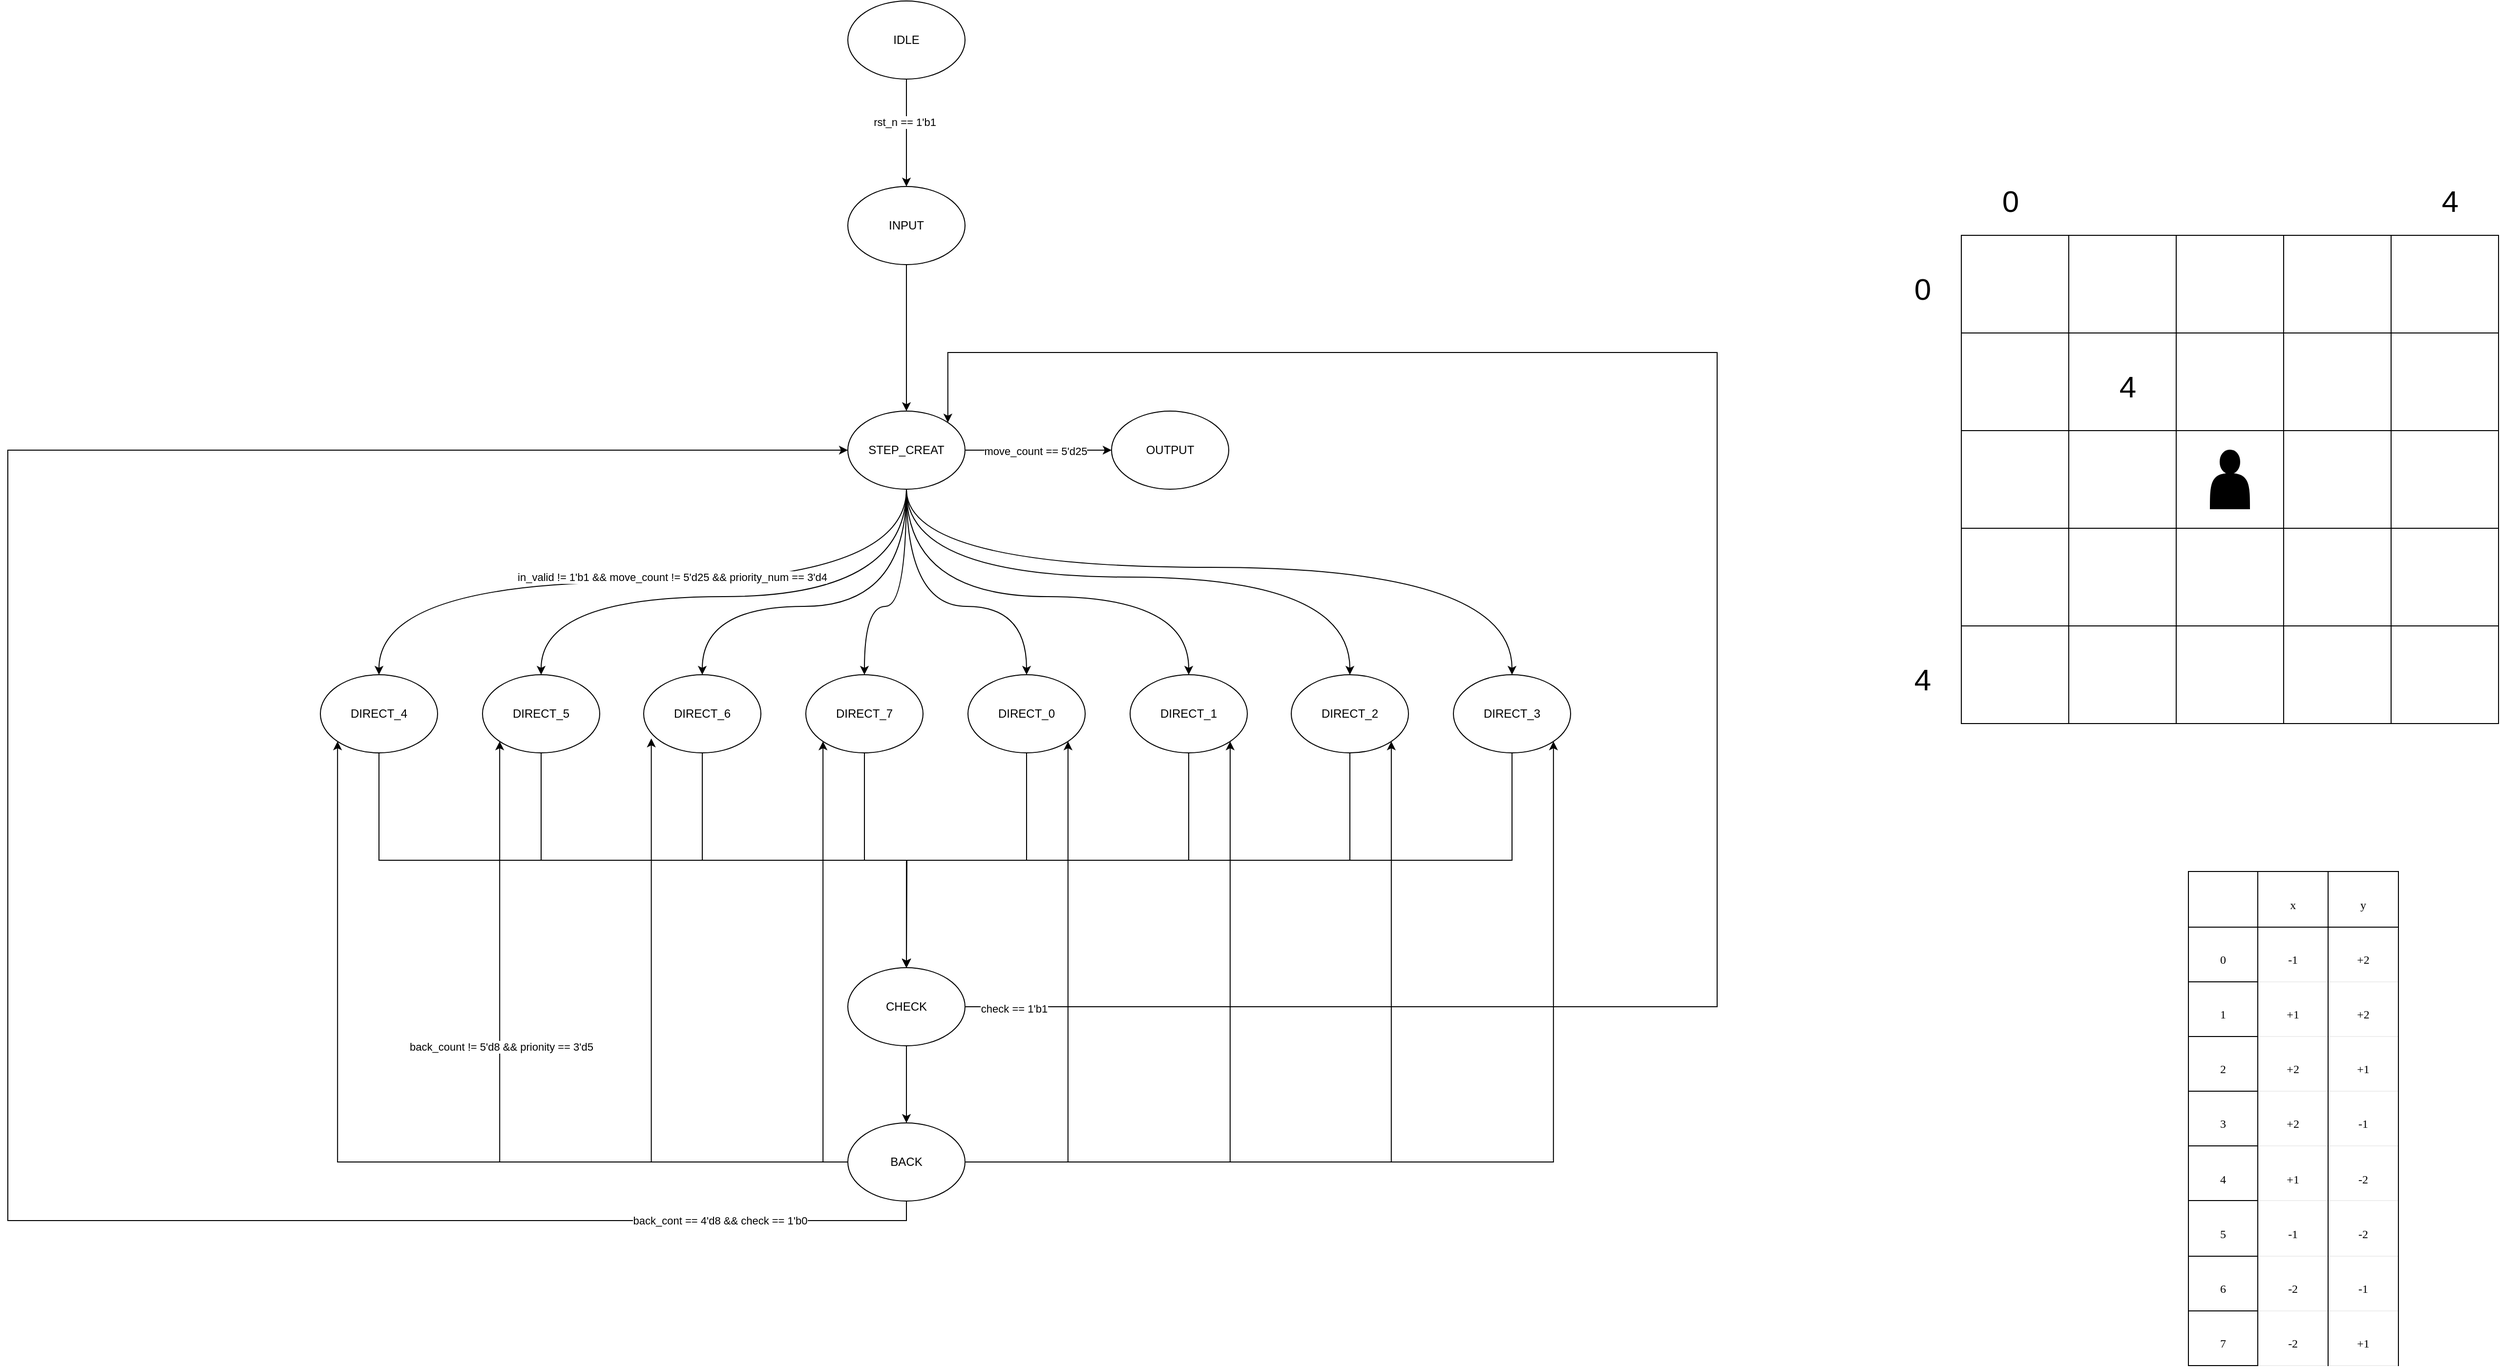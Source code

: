 <mxfile version="27.2.0">
  <diagram name="第 1 页" id="wlGB5aXU49AVaNt8Bv_F">
    <mxGraphModel dx="1920" dy="563" grid="1" gridSize="10" guides="1" tooltips="1" connect="1" arrows="1" fold="1" page="1" pageScale="1" pageWidth="827" pageHeight="1169" math="0" shadow="0">
      <root>
        <mxCell id="0" />
        <mxCell id="1" parent="0" />
        <mxCell id="3W7JAmCNGLFrmBNTn6TP-236" style="edgeStyle=orthogonalEdgeStyle;rounded=0;orthogonalLoop=1;jettySize=auto;html=1;exitX=0.5;exitY=1;exitDx=0;exitDy=0;" edge="1" parent="1" source="zN2_1YvV45dY4rmlN28b-1" target="3W7JAmCNGLFrmBNTn6TP-235">
          <mxGeometry relative="1" as="geometry" />
        </mxCell>
        <mxCell id="3W7JAmCNGLFrmBNTn6TP-238" value="rst_n == 1&#39;b1" style="edgeLabel;html=1;align=center;verticalAlign=middle;resizable=0;points=[];" vertex="1" connectable="0" parent="3W7JAmCNGLFrmBNTn6TP-236">
          <mxGeometry x="-0.199" y="-2" relative="1" as="geometry">
            <mxPoint as="offset" />
          </mxGeometry>
        </mxCell>
        <mxCell id="zN2_1YvV45dY4rmlN28b-1" value="IDLE" style="ellipse;whiteSpace=wrap;html=1;" parent="1" vertex="1">
          <mxGeometry x="330" y="20" width="120" height="80" as="geometry" />
        </mxCell>
        <mxCell id="zN2_1YvV45dY4rmlN28b-67" style="edgeStyle=orthogonalEdgeStyle;rounded=0;orthogonalLoop=1;jettySize=auto;html=1;exitX=1;exitY=0.5;exitDx=0;exitDy=0;entryX=0;entryY=0.5;entryDx=0;entryDy=0;" parent="1" source="zN2_1YvV45dY4rmlN28b-6" target="zN2_1YvV45dY4rmlN28b-68" edge="1">
          <mxGeometry relative="1" as="geometry">
            <mxPoint x="590" y="479.714" as="targetPoint" />
          </mxGeometry>
        </mxCell>
        <mxCell id="zN2_1YvV45dY4rmlN28b-112" value="move_count == 5&#39;d25" style="edgeLabel;html=1;align=center;verticalAlign=middle;resizable=0;points=[];" parent="zN2_1YvV45dY4rmlN28b-67" vertex="1" connectable="0">
          <mxGeometry x="-0.044" y="-1" relative="1" as="geometry">
            <mxPoint as="offset" />
          </mxGeometry>
        </mxCell>
        <mxCell id="zN2_1YvV45dY4rmlN28b-85" style="edgeStyle=orthogonalEdgeStyle;rounded=0;orthogonalLoop=1;jettySize=auto;html=1;exitX=0.5;exitY=1;exitDx=0;exitDy=0;curved=1;" parent="1" source="zN2_1YvV45dY4rmlN28b-6" target="zN2_1YvV45dY4rmlN28b-16" edge="1">
          <mxGeometry relative="1" as="geometry">
            <Array as="points">
              <mxPoint x="390" y="640" />
              <mxPoint x="347" y="640" />
            </Array>
          </mxGeometry>
        </mxCell>
        <mxCell id="zN2_1YvV45dY4rmlN28b-86" style="edgeStyle=orthogonalEdgeStyle;rounded=0;orthogonalLoop=1;jettySize=auto;html=1;exitX=0.5;exitY=1;exitDx=0;exitDy=0;curved=1;" parent="1" source="zN2_1YvV45dY4rmlN28b-6" target="zN2_1YvV45dY4rmlN28b-17" edge="1">
          <mxGeometry relative="1" as="geometry">
            <Array as="points">
              <mxPoint x="390" y="640" />
              <mxPoint x="181" y="640" />
            </Array>
          </mxGeometry>
        </mxCell>
        <mxCell id="zN2_1YvV45dY4rmlN28b-87" style="edgeStyle=orthogonalEdgeStyle;rounded=0;orthogonalLoop=1;jettySize=auto;html=1;exitX=0.5;exitY=1;exitDx=0;exitDy=0;curved=1;" parent="1" source="zN2_1YvV45dY4rmlN28b-6" target="zN2_1YvV45dY4rmlN28b-15" edge="1">
          <mxGeometry relative="1" as="geometry">
            <Array as="points">
              <mxPoint x="390" y="630" />
              <mxPoint x="16" y="630" />
            </Array>
          </mxGeometry>
        </mxCell>
        <mxCell id="zN2_1YvV45dY4rmlN28b-88" style="edgeStyle=orthogonalEdgeStyle;rounded=0;orthogonalLoop=1;jettySize=auto;html=1;exitX=0.5;exitY=1;exitDx=0;exitDy=0;entryX=0.5;entryY=0;entryDx=0;entryDy=0;curved=1;" parent="1" source="zN2_1YvV45dY4rmlN28b-6" target="zN2_1YvV45dY4rmlN28b-12" edge="1">
          <mxGeometry relative="1" as="geometry" />
        </mxCell>
        <mxCell id="zN2_1YvV45dY4rmlN28b-113" value="in_valid != 1&#39;b1 &amp;amp;&amp;amp; move_count != 5&#39;d25 &amp;amp;&amp;amp;&amp;nbsp;priority_num == 3&#39;d4" style="edgeLabel;html=1;align=center;verticalAlign=middle;resizable=0;points=[];" parent="zN2_1YvV45dY4rmlN28b-88" vertex="1" connectable="0">
          <mxGeometry x="-0.18" y="-3" relative="1" as="geometry">
            <mxPoint x="-36" y="-2" as="offset" />
          </mxGeometry>
        </mxCell>
        <mxCell id="zN2_1YvV45dY4rmlN28b-89" style="edgeStyle=orthogonalEdgeStyle;rounded=0;orthogonalLoop=1;jettySize=auto;html=1;exitX=0.5;exitY=1;exitDx=0;exitDy=0;entryX=0.5;entryY=0;entryDx=0;entryDy=0;curved=1;" parent="1" source="zN2_1YvV45dY4rmlN28b-6" target="zN2_1YvV45dY4rmlN28b-13" edge="1">
          <mxGeometry relative="1" as="geometry">
            <Array as="points">
              <mxPoint x="390" y="610" />
              <mxPoint x="844" y="610" />
            </Array>
          </mxGeometry>
        </mxCell>
        <mxCell id="zN2_1YvV45dY4rmlN28b-90" style="edgeStyle=orthogonalEdgeStyle;rounded=0;orthogonalLoop=1;jettySize=auto;html=1;exitX=0.5;exitY=1;exitDx=0;exitDy=0;entryX=0.5;entryY=0;entryDx=0;entryDy=0;curved=1;" parent="1" source="zN2_1YvV45dY4rmlN28b-6" target="zN2_1YvV45dY4rmlN28b-11" edge="1">
          <mxGeometry relative="1" as="geometry">
            <Array as="points">
              <mxPoint x="390" y="600" />
              <mxPoint x="1010" y="600" />
            </Array>
          </mxGeometry>
        </mxCell>
        <mxCell id="zN2_1YvV45dY4rmlN28b-91" style="edgeStyle=orthogonalEdgeStyle;rounded=0;orthogonalLoop=1;jettySize=auto;html=1;exitX=0.5;exitY=1;exitDx=0;exitDy=0;entryX=0.5;entryY=0;entryDx=0;entryDy=0;curved=1;" parent="1" source="zN2_1YvV45dY4rmlN28b-6" target="zN2_1YvV45dY4rmlN28b-8" edge="1">
          <mxGeometry relative="1" as="geometry">
            <Array as="points">
              <mxPoint x="390" y="640" />
              <mxPoint x="513" y="640" />
            </Array>
          </mxGeometry>
        </mxCell>
        <mxCell id="zN2_1YvV45dY4rmlN28b-92" style="edgeStyle=orthogonalEdgeStyle;rounded=0;orthogonalLoop=1;jettySize=auto;html=1;exitX=0.5;exitY=1;exitDx=0;exitDy=0;entryX=0.5;entryY=0;entryDx=0;entryDy=0;curved=1;" parent="1" source="zN2_1YvV45dY4rmlN28b-6" target="zN2_1YvV45dY4rmlN28b-14" edge="1">
          <mxGeometry relative="1" as="geometry">
            <Array as="points">
              <mxPoint x="390" y="630" />
              <mxPoint x="679" y="630" />
            </Array>
          </mxGeometry>
        </mxCell>
        <mxCell id="zN2_1YvV45dY4rmlN28b-6" value="STEP_CREAT" style="ellipse;whiteSpace=wrap;html=1;" parent="1" vertex="1">
          <mxGeometry x="330" y="440" width="120" height="80" as="geometry" />
        </mxCell>
        <mxCell id="zN2_1YvV45dY4rmlN28b-97" style="edgeStyle=orthogonalEdgeStyle;rounded=0;orthogonalLoop=1;jettySize=auto;html=1;exitX=0.5;exitY=1;exitDx=0;exitDy=0;entryX=0.5;entryY=0;entryDx=0;entryDy=0;" parent="1" source="zN2_1YvV45dY4rmlN28b-8" target="zN2_1YvV45dY4rmlN28b-35" edge="1">
          <mxGeometry relative="1" as="geometry" />
        </mxCell>
        <mxCell id="zN2_1YvV45dY4rmlN28b-8" value="DIRECT_0" style="ellipse;whiteSpace=wrap;html=1;" parent="1" vertex="1">
          <mxGeometry x="453" y="710" width="120" height="80" as="geometry" />
        </mxCell>
        <mxCell id="zN2_1YvV45dY4rmlN28b-100" style="edgeStyle=orthogonalEdgeStyle;rounded=0;orthogonalLoop=1;jettySize=auto;html=1;exitX=0.5;exitY=1;exitDx=0;exitDy=0;entryX=0.5;entryY=0;entryDx=0;entryDy=0;" parent="1" source="zN2_1YvV45dY4rmlN28b-11" target="zN2_1YvV45dY4rmlN28b-35" edge="1">
          <mxGeometry relative="1" as="geometry" />
        </mxCell>
        <mxCell id="zN2_1YvV45dY4rmlN28b-11" value="DIRECT_3" style="ellipse;whiteSpace=wrap;html=1;" parent="1" vertex="1">
          <mxGeometry x="950" y="710" width="120" height="80" as="geometry" />
        </mxCell>
        <mxCell id="zN2_1YvV45dY4rmlN28b-93" style="edgeStyle=orthogonalEdgeStyle;rounded=0;orthogonalLoop=1;jettySize=auto;html=1;exitX=0.5;exitY=1;exitDx=0;exitDy=0;entryX=0.5;entryY=0;entryDx=0;entryDy=0;" parent="1" source="zN2_1YvV45dY4rmlN28b-12" target="zN2_1YvV45dY4rmlN28b-35" edge="1">
          <mxGeometry relative="1" as="geometry" />
        </mxCell>
        <mxCell id="zN2_1YvV45dY4rmlN28b-12" value="DIRECT_4" style="ellipse;whiteSpace=wrap;html=1;" parent="1" vertex="1">
          <mxGeometry x="-210" y="710" width="120" height="80" as="geometry" />
        </mxCell>
        <mxCell id="zN2_1YvV45dY4rmlN28b-99" style="edgeStyle=orthogonalEdgeStyle;rounded=0;orthogonalLoop=1;jettySize=auto;html=1;exitX=0.5;exitY=1;exitDx=0;exitDy=0;entryX=0.5;entryY=0;entryDx=0;entryDy=0;" parent="1" source="zN2_1YvV45dY4rmlN28b-13" target="zN2_1YvV45dY4rmlN28b-35" edge="1">
          <mxGeometry relative="1" as="geometry" />
        </mxCell>
        <mxCell id="zN2_1YvV45dY4rmlN28b-13" value="DIRECT_2" style="ellipse;whiteSpace=wrap;html=1;" parent="1" vertex="1">
          <mxGeometry x="784" y="710" width="120" height="80" as="geometry" />
        </mxCell>
        <mxCell id="zN2_1YvV45dY4rmlN28b-98" style="edgeStyle=orthogonalEdgeStyle;rounded=0;orthogonalLoop=1;jettySize=auto;html=1;exitX=0.5;exitY=1;exitDx=0;exitDy=0;" parent="1" source="zN2_1YvV45dY4rmlN28b-14" target="zN2_1YvV45dY4rmlN28b-35" edge="1">
          <mxGeometry relative="1" as="geometry" />
        </mxCell>
        <mxCell id="zN2_1YvV45dY4rmlN28b-14" value="DIRECT_1" style="ellipse;whiteSpace=wrap;html=1;" parent="1" vertex="1">
          <mxGeometry x="619" y="710" width="120" height="80" as="geometry" />
        </mxCell>
        <mxCell id="zN2_1YvV45dY4rmlN28b-96" style="edgeStyle=orthogonalEdgeStyle;rounded=0;orthogonalLoop=1;jettySize=auto;html=1;exitX=0.5;exitY=1;exitDx=0;exitDy=0;entryX=0.5;entryY=0;entryDx=0;entryDy=0;" parent="1" source="zN2_1YvV45dY4rmlN28b-16" target="zN2_1YvV45dY4rmlN28b-35" edge="1">
          <mxGeometry relative="1" as="geometry" />
        </mxCell>
        <mxCell id="zN2_1YvV45dY4rmlN28b-16" value="DIRECT_7" style="ellipse;whiteSpace=wrap;html=1;" parent="1" vertex="1">
          <mxGeometry x="287" y="710" width="120" height="80" as="geometry" />
        </mxCell>
        <mxCell id="zN2_1YvV45dY4rmlN28b-95" style="edgeStyle=orthogonalEdgeStyle;rounded=0;orthogonalLoop=1;jettySize=auto;html=1;exitX=0.5;exitY=1;exitDx=0;exitDy=0;" parent="1" source="zN2_1YvV45dY4rmlN28b-17" edge="1">
          <mxGeometry relative="1" as="geometry">
            <mxPoint x="390" y="1010" as="targetPoint" />
          </mxGeometry>
        </mxCell>
        <mxCell id="zN2_1YvV45dY4rmlN28b-17" value="DIRECT_6" style="ellipse;whiteSpace=wrap;html=1;" parent="1" vertex="1">
          <mxGeometry x="121" y="710" width="120" height="80" as="geometry" />
        </mxCell>
        <mxCell id="zN2_1YvV45dY4rmlN28b-101" style="edgeStyle=orthogonalEdgeStyle;rounded=0;orthogonalLoop=1;jettySize=auto;html=1;exitX=0.5;exitY=1;exitDx=0;exitDy=0;" parent="1" source="zN2_1YvV45dY4rmlN28b-35" target="zN2_1YvV45dY4rmlN28b-44" edge="1">
          <mxGeometry relative="1" as="geometry" />
        </mxCell>
        <mxCell id="zN2_1YvV45dY4rmlN28b-117" style="edgeStyle=orthogonalEdgeStyle;rounded=0;orthogonalLoop=1;jettySize=auto;html=1;exitX=1;exitY=0.5;exitDx=0;exitDy=0;entryX=1;entryY=0;entryDx=0;entryDy=0;" parent="1" source="zN2_1YvV45dY4rmlN28b-35" target="zN2_1YvV45dY4rmlN28b-6" edge="1">
          <mxGeometry relative="1" as="geometry">
            <Array as="points">
              <mxPoint x="1220" y="1050" />
              <mxPoint x="1220" y="380" />
              <mxPoint x="432" y="380" />
            </Array>
          </mxGeometry>
        </mxCell>
        <mxCell id="zN2_1YvV45dY4rmlN28b-118" value="check == 1&#39;b1" style="edgeLabel;html=1;align=center;verticalAlign=middle;resizable=0;points=[];" parent="zN2_1YvV45dY4rmlN28b-117" vertex="1" connectable="0">
          <mxGeometry x="-0.957" y="-2" relative="1" as="geometry">
            <mxPoint as="offset" />
          </mxGeometry>
        </mxCell>
        <mxCell id="zN2_1YvV45dY4rmlN28b-35" value="CHECK" style="ellipse;whiteSpace=wrap;html=1;" parent="1" vertex="1">
          <mxGeometry x="330" y="1010" width="120" height="80" as="geometry" />
        </mxCell>
        <mxCell id="zN2_1YvV45dY4rmlN28b-102" style="edgeStyle=orthogonalEdgeStyle;rounded=0;orthogonalLoop=1;jettySize=auto;html=1;exitX=0.5;exitY=1;exitDx=0;exitDy=0;entryX=0;entryY=0.5;entryDx=0;entryDy=0;" parent="1" source="zN2_1YvV45dY4rmlN28b-44" target="zN2_1YvV45dY4rmlN28b-6" edge="1">
          <mxGeometry relative="1" as="geometry">
            <Array as="points">
              <mxPoint x="390" y="1269" />
              <mxPoint x="-530" y="1269" />
              <mxPoint x="-530" y="480" />
            </Array>
          </mxGeometry>
        </mxCell>
        <mxCell id="zN2_1YvV45dY4rmlN28b-116" value="back_cont == 4&#39;d8 &amp;amp;&amp;amp; check == 1&#39;b0" style="edgeLabel;html=1;align=center;verticalAlign=middle;resizable=0;points=[];" parent="zN2_1YvV45dY4rmlN28b-102" vertex="1" connectable="0">
          <mxGeometry x="-0.837" relative="1" as="geometry">
            <mxPoint as="offset" />
          </mxGeometry>
        </mxCell>
        <mxCell id="zN2_1YvV45dY4rmlN28b-103" style="edgeStyle=orthogonalEdgeStyle;rounded=0;orthogonalLoop=1;jettySize=auto;html=1;exitX=0;exitY=0.5;exitDx=0;exitDy=0;entryX=0;entryY=1;entryDx=0;entryDy=0;" parent="1" source="zN2_1YvV45dY4rmlN28b-44" target="zN2_1YvV45dY4rmlN28b-12" edge="1">
          <mxGeometry relative="1" as="geometry" />
        </mxCell>
        <mxCell id="zN2_1YvV45dY4rmlN28b-104" style="edgeStyle=orthogonalEdgeStyle;rounded=0;orthogonalLoop=1;jettySize=auto;html=1;exitX=0;exitY=0.5;exitDx=0;exitDy=0;entryX=0;entryY=1;entryDx=0;entryDy=0;" parent="1" source="zN2_1YvV45dY4rmlN28b-44" target="zN2_1YvV45dY4rmlN28b-15" edge="1">
          <mxGeometry relative="1" as="geometry" />
        </mxCell>
        <mxCell id="zN2_1YvV45dY4rmlN28b-119" value="back_count != 5&#39;d8 &amp;amp;&amp;amp; prionity == 3&#39;d5" style="edgeLabel;html=1;align=center;verticalAlign=middle;resizable=0;points=[];" parent="zN2_1YvV45dY4rmlN28b-104" vertex="1" connectable="0">
          <mxGeometry x="0.207" y="-1" relative="1" as="geometry">
            <mxPoint as="offset" />
          </mxGeometry>
        </mxCell>
        <mxCell id="zN2_1YvV45dY4rmlN28b-106" style="edgeStyle=orthogonalEdgeStyle;rounded=0;orthogonalLoop=1;jettySize=auto;html=1;exitX=0;exitY=0.5;exitDx=0;exitDy=0;entryX=0;entryY=1;entryDx=0;entryDy=0;" parent="1" source="zN2_1YvV45dY4rmlN28b-44" target="zN2_1YvV45dY4rmlN28b-16" edge="1">
          <mxGeometry relative="1" as="geometry" />
        </mxCell>
        <mxCell id="zN2_1YvV45dY4rmlN28b-107" style="edgeStyle=orthogonalEdgeStyle;rounded=0;orthogonalLoop=1;jettySize=auto;html=1;exitX=1;exitY=0.5;exitDx=0;exitDy=0;entryX=1;entryY=1;entryDx=0;entryDy=0;" parent="1" source="zN2_1YvV45dY4rmlN28b-44" target="zN2_1YvV45dY4rmlN28b-8" edge="1">
          <mxGeometry relative="1" as="geometry" />
        </mxCell>
        <mxCell id="zN2_1YvV45dY4rmlN28b-108" style="edgeStyle=orthogonalEdgeStyle;rounded=0;orthogonalLoop=1;jettySize=auto;html=1;exitX=1;exitY=0.5;exitDx=0;exitDy=0;entryX=1;entryY=1;entryDx=0;entryDy=0;" parent="1" source="zN2_1YvV45dY4rmlN28b-44" target="zN2_1YvV45dY4rmlN28b-14" edge="1">
          <mxGeometry relative="1" as="geometry" />
        </mxCell>
        <mxCell id="zN2_1YvV45dY4rmlN28b-109" style="edgeStyle=orthogonalEdgeStyle;rounded=0;orthogonalLoop=1;jettySize=auto;html=1;exitX=1;exitY=0.5;exitDx=0;exitDy=0;entryX=1;entryY=1;entryDx=0;entryDy=0;" parent="1" source="zN2_1YvV45dY4rmlN28b-44" target="zN2_1YvV45dY4rmlN28b-13" edge="1">
          <mxGeometry relative="1" as="geometry" />
        </mxCell>
        <mxCell id="zN2_1YvV45dY4rmlN28b-110" style="edgeStyle=orthogonalEdgeStyle;rounded=0;orthogonalLoop=1;jettySize=auto;html=1;exitX=1;exitY=0.5;exitDx=0;exitDy=0;entryX=1;entryY=1;entryDx=0;entryDy=0;" parent="1" source="zN2_1YvV45dY4rmlN28b-44" target="zN2_1YvV45dY4rmlN28b-11" edge="1">
          <mxGeometry relative="1" as="geometry" />
        </mxCell>
        <mxCell id="zN2_1YvV45dY4rmlN28b-44" value="BACK" style="ellipse;whiteSpace=wrap;html=1;" parent="1" vertex="1">
          <mxGeometry x="330" y="1169" width="120" height="80" as="geometry" />
        </mxCell>
        <mxCell id="zN2_1YvV45dY4rmlN28b-68" value="OUTPUT" style="ellipse;whiteSpace=wrap;html=1;" parent="1" vertex="1">
          <mxGeometry x="600" y="440" width="120" height="80" as="geometry" />
        </mxCell>
        <mxCell id="zN2_1YvV45dY4rmlN28b-94" style="edgeStyle=orthogonalEdgeStyle;rounded=0;orthogonalLoop=1;jettySize=auto;html=1;exitX=0.5;exitY=1;exitDx=0;exitDy=0;entryX=0.5;entryY=0;entryDx=0;entryDy=0;" parent="1" source="zN2_1YvV45dY4rmlN28b-15" target="zN2_1YvV45dY4rmlN28b-35" edge="1">
          <mxGeometry relative="1" as="geometry" />
        </mxCell>
        <mxCell id="zN2_1YvV45dY4rmlN28b-15" value="DIRECT_5" style="ellipse;whiteSpace=wrap;html=1;" parent="1" vertex="1">
          <mxGeometry x="-44" y="710" width="120" height="80" as="geometry" />
        </mxCell>
        <mxCell id="zN2_1YvV45dY4rmlN28b-105" style="edgeStyle=orthogonalEdgeStyle;rounded=0;orthogonalLoop=1;jettySize=auto;html=1;exitX=0;exitY=0.5;exitDx=0;exitDy=0;entryX=0.065;entryY=0.816;entryDx=0;entryDy=0;entryPerimeter=0;" parent="1" source="zN2_1YvV45dY4rmlN28b-44" target="zN2_1YvV45dY4rmlN28b-17" edge="1">
          <mxGeometry relative="1" as="geometry" />
        </mxCell>
        <mxCell id="3W7JAmCNGLFrmBNTn6TP-198" value="" style="shape=table;startSize=0;container=1;collapsible=0;childLayout=tableLayout;" vertex="1" parent="1">
          <mxGeometry x="1470" y="260" width="550" height="500" as="geometry" />
        </mxCell>
        <mxCell id="3W7JAmCNGLFrmBNTn6TP-199" value="" style="shape=tableRow;horizontal=0;startSize=0;swimlaneHead=0;swimlaneBody=0;strokeColor=inherit;top=0;left=0;bottom=0;right=0;collapsible=0;dropTarget=0;fillColor=none;points=[[0,0.5],[1,0.5]];portConstraint=eastwest;" vertex="1" parent="3W7JAmCNGLFrmBNTn6TP-198">
          <mxGeometry width="550" height="100" as="geometry" />
        </mxCell>
        <mxCell id="3W7JAmCNGLFrmBNTn6TP-200" value="" style="shape=partialRectangle;html=1;whiteSpace=wrap;connectable=0;strokeColor=inherit;overflow=hidden;fillColor=none;top=0;left=0;bottom=0;right=0;pointerEvents=1;" vertex="1" parent="3W7JAmCNGLFrmBNTn6TP-199">
          <mxGeometry width="110" height="100" as="geometry">
            <mxRectangle width="110" height="100" as="alternateBounds" />
          </mxGeometry>
        </mxCell>
        <mxCell id="3W7JAmCNGLFrmBNTn6TP-201" value="" style="shape=partialRectangle;html=1;whiteSpace=wrap;connectable=0;strokeColor=inherit;overflow=hidden;fillColor=none;top=0;left=0;bottom=0;right=0;pointerEvents=1;" vertex="1" parent="3W7JAmCNGLFrmBNTn6TP-199">
          <mxGeometry x="110" width="110" height="100" as="geometry">
            <mxRectangle width="110" height="100" as="alternateBounds" />
          </mxGeometry>
        </mxCell>
        <mxCell id="3W7JAmCNGLFrmBNTn6TP-202" value="" style="shape=partialRectangle;html=1;whiteSpace=wrap;connectable=0;strokeColor=inherit;overflow=hidden;fillColor=none;top=0;left=0;bottom=0;right=0;pointerEvents=1;" vertex="1" parent="3W7JAmCNGLFrmBNTn6TP-199">
          <mxGeometry x="220" width="110" height="100" as="geometry">
            <mxRectangle width="110" height="100" as="alternateBounds" />
          </mxGeometry>
        </mxCell>
        <mxCell id="3W7JAmCNGLFrmBNTn6TP-203" value="" style="shape=partialRectangle;html=1;whiteSpace=wrap;connectable=0;strokeColor=inherit;overflow=hidden;fillColor=none;top=0;left=0;bottom=0;right=0;pointerEvents=1;" vertex="1" parent="3W7JAmCNGLFrmBNTn6TP-199">
          <mxGeometry x="330" width="110" height="100" as="geometry">
            <mxRectangle width="110" height="100" as="alternateBounds" />
          </mxGeometry>
        </mxCell>
        <mxCell id="3W7JAmCNGLFrmBNTn6TP-204" value="" style="shape=partialRectangle;html=1;whiteSpace=wrap;connectable=0;strokeColor=inherit;overflow=hidden;fillColor=none;top=0;left=0;bottom=0;right=0;pointerEvents=1;" vertex="1" parent="3W7JAmCNGLFrmBNTn6TP-199">
          <mxGeometry x="440" width="110" height="100" as="geometry">
            <mxRectangle width="110" height="100" as="alternateBounds" />
          </mxGeometry>
        </mxCell>
        <mxCell id="3W7JAmCNGLFrmBNTn6TP-205" value="" style="shape=tableRow;horizontal=0;startSize=0;swimlaneHead=0;swimlaneBody=0;strokeColor=inherit;top=0;left=0;bottom=0;right=0;collapsible=0;dropTarget=0;fillColor=none;points=[[0,0.5],[1,0.5]];portConstraint=eastwest;" vertex="1" parent="3W7JAmCNGLFrmBNTn6TP-198">
          <mxGeometry y="100" width="550" height="100" as="geometry" />
        </mxCell>
        <mxCell id="3W7JAmCNGLFrmBNTn6TP-206" value="" style="shape=partialRectangle;html=1;whiteSpace=wrap;connectable=0;strokeColor=inherit;overflow=hidden;fillColor=none;top=0;left=0;bottom=0;right=0;pointerEvents=1;" vertex="1" parent="3W7JAmCNGLFrmBNTn6TP-205">
          <mxGeometry width="110" height="100" as="geometry">
            <mxRectangle width="110" height="100" as="alternateBounds" />
          </mxGeometry>
        </mxCell>
        <mxCell id="3W7JAmCNGLFrmBNTn6TP-207" value="" style="shape=partialRectangle;html=1;whiteSpace=wrap;connectable=0;strokeColor=inherit;overflow=hidden;fillColor=none;top=0;left=0;bottom=0;right=0;pointerEvents=1;" vertex="1" parent="3W7JAmCNGLFrmBNTn6TP-205">
          <mxGeometry x="110" width="110" height="100" as="geometry">
            <mxRectangle width="110" height="100" as="alternateBounds" />
          </mxGeometry>
        </mxCell>
        <mxCell id="3W7JAmCNGLFrmBNTn6TP-208" value="" style="shape=partialRectangle;html=1;whiteSpace=wrap;connectable=0;strokeColor=inherit;overflow=hidden;fillColor=none;top=0;left=0;bottom=0;right=0;pointerEvents=1;" vertex="1" parent="3W7JAmCNGLFrmBNTn6TP-205">
          <mxGeometry x="220" width="110" height="100" as="geometry">
            <mxRectangle width="110" height="100" as="alternateBounds" />
          </mxGeometry>
        </mxCell>
        <mxCell id="3W7JAmCNGLFrmBNTn6TP-209" value="" style="shape=partialRectangle;html=1;whiteSpace=wrap;connectable=0;strokeColor=inherit;overflow=hidden;fillColor=none;top=0;left=0;bottom=0;right=0;pointerEvents=1;" vertex="1" parent="3W7JAmCNGLFrmBNTn6TP-205">
          <mxGeometry x="330" width="110" height="100" as="geometry">
            <mxRectangle width="110" height="100" as="alternateBounds" />
          </mxGeometry>
        </mxCell>
        <mxCell id="3W7JAmCNGLFrmBNTn6TP-210" value="" style="shape=partialRectangle;html=1;whiteSpace=wrap;connectable=0;strokeColor=inherit;overflow=hidden;fillColor=none;top=0;left=0;bottom=0;right=0;pointerEvents=1;" vertex="1" parent="3W7JAmCNGLFrmBNTn6TP-205">
          <mxGeometry x="440" width="110" height="100" as="geometry">
            <mxRectangle width="110" height="100" as="alternateBounds" />
          </mxGeometry>
        </mxCell>
        <mxCell id="3W7JAmCNGLFrmBNTn6TP-211" value="" style="shape=tableRow;horizontal=0;startSize=0;swimlaneHead=0;swimlaneBody=0;strokeColor=inherit;top=0;left=0;bottom=0;right=0;collapsible=0;dropTarget=0;fillColor=none;points=[[0,0.5],[1,0.5]];portConstraint=eastwest;" vertex="1" parent="3W7JAmCNGLFrmBNTn6TP-198">
          <mxGeometry y="200" width="550" height="100" as="geometry" />
        </mxCell>
        <mxCell id="3W7JAmCNGLFrmBNTn6TP-212" value="" style="shape=partialRectangle;html=1;whiteSpace=wrap;connectable=0;strokeColor=inherit;overflow=hidden;fillColor=none;top=0;left=0;bottom=0;right=0;pointerEvents=1;" vertex="1" parent="3W7JAmCNGLFrmBNTn6TP-211">
          <mxGeometry width="110" height="100" as="geometry">
            <mxRectangle width="110" height="100" as="alternateBounds" />
          </mxGeometry>
        </mxCell>
        <mxCell id="3W7JAmCNGLFrmBNTn6TP-213" value="" style="shape=partialRectangle;html=1;whiteSpace=wrap;connectable=0;strokeColor=inherit;overflow=hidden;fillColor=none;top=0;left=0;bottom=0;right=0;pointerEvents=1;" vertex="1" parent="3W7JAmCNGLFrmBNTn6TP-211">
          <mxGeometry x="110" width="110" height="100" as="geometry">
            <mxRectangle width="110" height="100" as="alternateBounds" />
          </mxGeometry>
        </mxCell>
        <mxCell id="3W7JAmCNGLFrmBNTn6TP-214" value="" style="shape=partialRectangle;html=1;whiteSpace=wrap;connectable=0;strokeColor=inherit;overflow=hidden;fillColor=none;top=0;left=0;bottom=0;right=0;pointerEvents=1;" vertex="1" parent="3W7JAmCNGLFrmBNTn6TP-211">
          <mxGeometry x="220" width="110" height="100" as="geometry">
            <mxRectangle width="110" height="100" as="alternateBounds" />
          </mxGeometry>
        </mxCell>
        <mxCell id="3W7JAmCNGLFrmBNTn6TP-215" value="" style="shape=partialRectangle;html=1;whiteSpace=wrap;connectable=0;strokeColor=inherit;overflow=hidden;fillColor=none;top=0;left=0;bottom=0;right=0;pointerEvents=1;" vertex="1" parent="3W7JAmCNGLFrmBNTn6TP-211">
          <mxGeometry x="330" width="110" height="100" as="geometry">
            <mxRectangle width="110" height="100" as="alternateBounds" />
          </mxGeometry>
        </mxCell>
        <mxCell id="3W7JAmCNGLFrmBNTn6TP-216" value="" style="shape=partialRectangle;html=1;whiteSpace=wrap;connectable=0;strokeColor=inherit;overflow=hidden;fillColor=none;top=0;left=0;bottom=0;right=0;pointerEvents=1;" vertex="1" parent="3W7JAmCNGLFrmBNTn6TP-211">
          <mxGeometry x="440" width="110" height="100" as="geometry">
            <mxRectangle width="110" height="100" as="alternateBounds" />
          </mxGeometry>
        </mxCell>
        <mxCell id="3W7JAmCNGLFrmBNTn6TP-217" value="" style="shape=tableRow;horizontal=0;startSize=0;swimlaneHead=0;swimlaneBody=0;strokeColor=inherit;top=0;left=0;bottom=0;right=0;collapsible=0;dropTarget=0;fillColor=none;points=[[0,0.5],[1,0.5]];portConstraint=eastwest;" vertex="1" parent="3W7JAmCNGLFrmBNTn6TP-198">
          <mxGeometry y="300" width="550" height="100" as="geometry" />
        </mxCell>
        <mxCell id="3W7JAmCNGLFrmBNTn6TP-218" value="" style="shape=partialRectangle;html=1;whiteSpace=wrap;connectable=0;strokeColor=inherit;overflow=hidden;fillColor=none;top=0;left=0;bottom=0;right=0;pointerEvents=1;" vertex="1" parent="3W7JAmCNGLFrmBNTn6TP-217">
          <mxGeometry width="110" height="100" as="geometry">
            <mxRectangle width="110" height="100" as="alternateBounds" />
          </mxGeometry>
        </mxCell>
        <mxCell id="3W7JAmCNGLFrmBNTn6TP-219" value="" style="shape=partialRectangle;html=1;whiteSpace=wrap;connectable=0;strokeColor=inherit;overflow=hidden;fillColor=none;top=0;left=0;bottom=0;right=0;pointerEvents=1;" vertex="1" parent="3W7JAmCNGLFrmBNTn6TP-217">
          <mxGeometry x="110" width="110" height="100" as="geometry">
            <mxRectangle width="110" height="100" as="alternateBounds" />
          </mxGeometry>
        </mxCell>
        <mxCell id="3W7JAmCNGLFrmBNTn6TP-220" value="" style="shape=partialRectangle;html=1;whiteSpace=wrap;connectable=0;strokeColor=inherit;overflow=hidden;fillColor=none;top=0;left=0;bottom=0;right=0;pointerEvents=1;" vertex="1" parent="3W7JAmCNGLFrmBNTn6TP-217">
          <mxGeometry x="220" width="110" height="100" as="geometry">
            <mxRectangle width="110" height="100" as="alternateBounds" />
          </mxGeometry>
        </mxCell>
        <mxCell id="3W7JAmCNGLFrmBNTn6TP-221" value="" style="shape=partialRectangle;html=1;whiteSpace=wrap;connectable=0;strokeColor=inherit;overflow=hidden;fillColor=none;top=0;left=0;bottom=0;right=0;pointerEvents=1;" vertex="1" parent="3W7JAmCNGLFrmBNTn6TP-217">
          <mxGeometry x="330" width="110" height="100" as="geometry">
            <mxRectangle width="110" height="100" as="alternateBounds" />
          </mxGeometry>
        </mxCell>
        <mxCell id="3W7JAmCNGLFrmBNTn6TP-222" value="" style="shape=partialRectangle;html=1;whiteSpace=wrap;connectable=0;strokeColor=inherit;overflow=hidden;fillColor=none;top=0;left=0;bottom=0;right=0;pointerEvents=1;" vertex="1" parent="3W7JAmCNGLFrmBNTn6TP-217">
          <mxGeometry x="440" width="110" height="100" as="geometry">
            <mxRectangle width="110" height="100" as="alternateBounds" />
          </mxGeometry>
        </mxCell>
        <mxCell id="3W7JAmCNGLFrmBNTn6TP-223" value="" style="shape=tableRow;horizontal=0;startSize=0;swimlaneHead=0;swimlaneBody=0;strokeColor=inherit;top=0;left=0;bottom=0;right=0;collapsible=0;dropTarget=0;fillColor=none;points=[[0,0.5],[1,0.5]];portConstraint=eastwest;" vertex="1" parent="3W7JAmCNGLFrmBNTn6TP-198">
          <mxGeometry y="400" width="550" height="100" as="geometry" />
        </mxCell>
        <mxCell id="3W7JAmCNGLFrmBNTn6TP-224" value="" style="shape=partialRectangle;html=1;whiteSpace=wrap;connectable=0;strokeColor=inherit;overflow=hidden;fillColor=none;top=0;left=0;bottom=0;right=0;pointerEvents=1;" vertex="1" parent="3W7JAmCNGLFrmBNTn6TP-223">
          <mxGeometry width="110" height="100" as="geometry">
            <mxRectangle width="110" height="100" as="alternateBounds" />
          </mxGeometry>
        </mxCell>
        <mxCell id="3W7JAmCNGLFrmBNTn6TP-225" value="" style="shape=partialRectangle;html=1;whiteSpace=wrap;connectable=0;strokeColor=inherit;overflow=hidden;fillColor=none;top=0;left=0;bottom=0;right=0;pointerEvents=1;" vertex="1" parent="3W7JAmCNGLFrmBNTn6TP-223">
          <mxGeometry x="110" width="110" height="100" as="geometry">
            <mxRectangle width="110" height="100" as="alternateBounds" />
          </mxGeometry>
        </mxCell>
        <mxCell id="3W7JAmCNGLFrmBNTn6TP-226" value="" style="shape=partialRectangle;html=1;whiteSpace=wrap;connectable=0;strokeColor=inherit;overflow=hidden;fillColor=none;top=0;left=0;bottom=0;right=0;pointerEvents=1;" vertex="1" parent="3W7JAmCNGLFrmBNTn6TP-223">
          <mxGeometry x="220" width="110" height="100" as="geometry">
            <mxRectangle width="110" height="100" as="alternateBounds" />
          </mxGeometry>
        </mxCell>
        <mxCell id="3W7JAmCNGLFrmBNTn6TP-227" value="" style="shape=partialRectangle;html=1;whiteSpace=wrap;connectable=0;strokeColor=inherit;overflow=hidden;fillColor=none;top=0;left=0;bottom=0;right=0;pointerEvents=1;" vertex="1" parent="3W7JAmCNGLFrmBNTn6TP-223">
          <mxGeometry x="330" width="110" height="100" as="geometry">
            <mxRectangle width="110" height="100" as="alternateBounds" />
          </mxGeometry>
        </mxCell>
        <mxCell id="3W7JAmCNGLFrmBNTn6TP-228" value="" style="shape=partialRectangle;html=1;whiteSpace=wrap;connectable=0;strokeColor=inherit;overflow=hidden;fillColor=none;top=0;left=0;bottom=0;right=0;pointerEvents=1;" vertex="1" parent="3W7JAmCNGLFrmBNTn6TP-223">
          <mxGeometry x="440" width="110" height="100" as="geometry">
            <mxRectangle width="110" height="100" as="alternateBounds" />
          </mxGeometry>
        </mxCell>
        <mxCell id="3W7JAmCNGLFrmBNTn6TP-229" value="" style="shape=actor;whiteSpace=wrap;html=1;gradientColor=none;fillColor=#000000;" vertex="1" parent="1">
          <mxGeometry x="1725" y="480" width="40" height="60" as="geometry" />
        </mxCell>
        <mxCell id="3W7JAmCNGLFrmBNTn6TP-230" value="&lt;font style=&quot;font-size: 31px;&quot;&gt;0&lt;/font&gt;" style="text;html=1;align=center;verticalAlign=middle;resizable=0;points=[];autosize=1;strokeColor=none;fillColor=none;" vertex="1" parent="1">
          <mxGeometry x="1410" y="290" width="40" height="50" as="geometry" />
        </mxCell>
        <mxCell id="3W7JAmCNGLFrmBNTn6TP-231" value="&lt;font style=&quot;font-size: 31px;&quot;&gt;4&lt;/font&gt;" style="text;html=1;align=center;verticalAlign=middle;resizable=0;points=[];autosize=1;strokeColor=none;fillColor=none;" vertex="1" parent="1">
          <mxGeometry x="1410" y="690" width="40" height="50" as="geometry" />
        </mxCell>
        <mxCell id="3W7JAmCNGLFrmBNTn6TP-232" value="&lt;font style=&quot;font-size: 31px;&quot;&gt;0&lt;/font&gt;" style="text;html=1;align=center;verticalAlign=middle;resizable=0;points=[];autosize=1;strokeColor=none;fillColor=none;" vertex="1" parent="1">
          <mxGeometry x="1500" y="200" width="40" height="50" as="geometry" />
        </mxCell>
        <mxCell id="3W7JAmCNGLFrmBNTn6TP-233" value="&lt;font style=&quot;font-size: 31px;&quot;&gt;4&lt;/font&gt;" style="text;html=1;align=center;verticalAlign=middle;resizable=0;points=[];autosize=1;strokeColor=none;fillColor=none;" vertex="1" parent="1">
          <mxGeometry x="1950" y="200" width="40" height="50" as="geometry" />
        </mxCell>
        <mxCell id="3W7JAmCNGLFrmBNTn6TP-234" value="&lt;font style=&quot;font-size: 31px;&quot;&gt;4&lt;/font&gt;" style="text;html=1;align=center;verticalAlign=middle;resizable=0;points=[];autosize=1;strokeColor=none;fillColor=none;" vertex="1" parent="1">
          <mxGeometry x="1620" y="390" width="40" height="50" as="geometry" />
        </mxCell>
        <mxCell id="3W7JAmCNGLFrmBNTn6TP-237" style="edgeStyle=orthogonalEdgeStyle;rounded=0;orthogonalLoop=1;jettySize=auto;html=1;exitX=0.5;exitY=1;exitDx=0;exitDy=0;entryX=0.5;entryY=0;entryDx=0;entryDy=0;" edge="1" parent="1" source="3W7JAmCNGLFrmBNTn6TP-235" target="zN2_1YvV45dY4rmlN28b-6">
          <mxGeometry relative="1" as="geometry">
            <mxPoint x="393.2" y="430" as="targetPoint" />
          </mxGeometry>
        </mxCell>
        <mxCell id="3W7JAmCNGLFrmBNTn6TP-235" value="INPUT" style="ellipse;whiteSpace=wrap;html=1;" vertex="1" parent="1">
          <mxGeometry x="330" y="210" width="120" height="80" as="geometry" />
        </mxCell>
        <mxCell id="3W7JAmCNGLFrmBNTn6TP-242" value="&lt;br&gt;&lt;table class=&quot;MsoNormalTable&quot; border=&quot;1&quot; cellspacing=&quot;0&quot; cellpadding=&quot;0&quot; width=&quot;216&quot; style=&quot;width:162.0pt;border-collapse:collapse;border:none;mso-border-alt:solid windowtext .5pt;&amp;lt;br/&amp;gt; mso-yfti-tbllook:1184;mso-padding-alt:0cm 1.4pt 0cm 1.4pt;mso-border-insideh:&amp;lt;br/&amp;gt; .5pt solid windowtext;mso-border-insidev:.5pt solid windowtext&quot;&gt;&lt;tbody&gt;&lt;tr style=&quot;mso-yfti-irow:0;mso-yfti-firstrow:yes;height:16.5pt&quot;&gt;&lt;td width=&quot;72&quot; nowrap=&quot;&quot; style=&quot;width: 54pt; border: 1pt solid windowtext; padding: 0cm 1.4pt; height: 16.5pt;&quot;&gt;&lt;/td&gt;&lt;td width=&quot;72&quot; nowrap=&quot;&quot; style=&quot;width: 54pt; border: 1pt solid windowtext; padding: 0cm 1.4pt; height: 16.5pt;&quot;&gt;&lt;br&gt;  &lt;p class=&quot;MsoNormal&quot; align=&quot;center&quot; style=&quot;margin-bottom:0cm;text-align:center;&amp;lt;br/&amp;gt;  line-height:normal;mso-pagination:widow-orphan&quot;&gt;&lt;span lang=&quot;EN-US&quot; style=&quot;font-family: 新細明體, serif; color: black;&quot;&gt;x&lt;/span&gt;&lt;/p&gt;&lt;br&gt;  &lt;/td&gt;  &lt;td width=&quot;72&quot; nowrap=&quot;&quot; style=&quot;width: 54pt; border: 1pt solid windowtext; padding: 0cm 1.4pt; height: 16.5pt;&quot;&gt;&lt;br&gt;  &lt;p class=&quot;MsoNormal&quot; align=&quot;center&quot; style=&quot;margin-bottom:0cm;text-align:center;&amp;lt;br/&amp;gt;  line-height:normal;mso-pagination:widow-orphan&quot;&gt;&lt;span lang=&quot;EN-US&quot; style=&quot;font-family: 新細明體, serif; color: black;&quot;&gt;y&lt;/span&gt;&lt;/p&gt;&lt;br&gt;  &lt;/td&gt; &lt;/tr&gt; &lt;tr style=&quot;mso-yfti-irow:1;height:16.5pt&quot;&gt;  &lt;td width=&quot;72&quot; nowrap=&quot;&quot; style=&quot;width: 54pt; border: 1pt solid windowtext; height: 16.5pt;&quot;&gt;&lt;br&gt;  &lt;p class=&quot;MsoNormal&quot; align=&quot;center&quot; style=&quot;margin-bottom:0cm;text-align:center;&amp;lt;br/&amp;gt;  line-height:normal;mso-pagination:widow-orphan&quot;&gt;&lt;span lang=&quot;EN-US&quot; style=&quot;font-family: 新細明體, serif; color: black;&quot;&gt;0&lt;/span&gt;&lt;/p&gt;&lt;br&gt;  &lt;/td&gt;  &lt;td width=&quot;72&quot; nowrap=&quot;&quot; style=&quot;width: 54pt; border-top: none; border-left: none; border-right: 1pt solid windowtext; padding: 0cm 1.4pt; height: 16.5pt;&quot;&gt;&lt;br&gt;  &lt;p class=&quot;MsoNormal&quot; align=&quot;center&quot; style=&quot;margin-bottom:0cm;text-align:center;&amp;lt;br/&amp;gt;  line-height:normal;mso-pagination:widow-orphan&quot;&gt;&lt;span lang=&quot;EN-US&quot; style=&quot;font-family: 新細明體, serif; color: black;&quot;&gt;-1&lt;/span&gt;&lt;/p&gt;&lt;br&gt;  &lt;/td&gt;  &lt;td width=&quot;72&quot; nowrap=&quot;&quot; style=&quot;width: 54pt; border-top: none; border-left: none; border-right: 1pt solid windowtext; padding: 0cm 1.4pt; height: 16.5pt;&quot;&gt;&lt;br&gt;  &lt;p class=&quot;MsoNormal&quot; align=&quot;center&quot; style=&quot;margin-bottom:0cm;text-align:center;&amp;lt;br/&amp;gt;  line-height:normal;mso-pagination:widow-orphan&quot;&gt;&lt;span lang=&quot;EN-US&quot; style=&quot;font-family: 新細明體, serif; color: black;&quot;&gt;+2&lt;/span&gt;&lt;/p&gt;&lt;br&gt;  &lt;/td&gt; &lt;/tr&gt; &lt;tr style=&quot;mso-yfti-irow:2;height:16.5pt&quot;&gt;  &lt;td width=&quot;72&quot; nowrap=&quot;&quot; style=&quot;width: 54pt; border: 1pt solid windowtext; height: 16.5pt;&quot;&gt;&lt;br&gt;  &lt;p class=&quot;MsoNormal&quot; align=&quot;center&quot; style=&quot;margin-bottom:0cm;text-align:center;&amp;lt;br/&amp;gt;  line-height:normal;mso-pagination:widow-orphan&quot;&gt;&lt;span lang=&quot;EN-US&quot; style=&quot;font-family: 新細明體, serif; color: black;&quot;&gt;1&lt;/span&gt;&lt;/p&gt;&lt;br&gt;  &lt;/td&gt;  &lt;td width=&quot;72&quot; nowrap=&quot;&quot; style=&quot;width: 54pt; border-top: none; border-left: none; border-right: 1pt solid windowtext; padding: 0cm 1.4pt; height: 16.5pt;&quot;&gt;&lt;br&gt;  &lt;p class=&quot;MsoNormal&quot; align=&quot;center&quot; style=&quot;margin-bottom:0cm;text-align:center;&amp;lt;br/&amp;gt;  line-height:normal;mso-pagination:widow-orphan&quot;&gt;&lt;span lang=&quot;EN-US&quot; style=&quot;font-family: 新細明體, serif; color: black;&quot;&gt;+1&lt;/span&gt;&lt;/p&gt;&lt;br&gt;  &lt;/td&gt;  &lt;td width=&quot;72&quot; nowrap=&quot;&quot; style=&quot;width: 54pt; border-top: none; border-left: none; border-right: 1pt solid windowtext; padding: 0cm 1.4pt; height: 16.5pt;&quot;&gt;&lt;br&gt;  &lt;p class=&quot;MsoNormal&quot; align=&quot;center&quot; style=&quot;margin-bottom:0cm;text-align:center;&amp;lt;br/&amp;gt;  line-height:normal;mso-pagination:widow-orphan&quot;&gt;&lt;span lang=&quot;EN-US&quot; style=&quot;font-family: 新細明體, serif; color: black;&quot;&gt;+2&lt;/span&gt;&lt;/p&gt;&lt;br&gt;  &lt;/td&gt; &lt;/tr&gt; &lt;tr style=&quot;mso-yfti-irow:3;height:16.5pt&quot;&gt;  &lt;td width=&quot;72&quot; nowrap=&quot;&quot; style=&quot;width: 54pt; border: 1pt solid windowtext; height: 16.5pt;&quot;&gt;&lt;br&gt;  &lt;p class=&quot;MsoNormal&quot; align=&quot;center&quot; style=&quot;margin-bottom:0cm;text-align:center;&amp;lt;br/&amp;gt;  line-height:normal;mso-pagination:widow-orphan&quot;&gt;&lt;span lang=&quot;EN-US&quot; style=&quot;font-family: 新細明體, serif; color: black;&quot;&gt;2&lt;/span&gt;&lt;/p&gt;&lt;br&gt;  &lt;/td&gt;  &lt;td width=&quot;72&quot; nowrap=&quot;&quot; style=&quot;width: 54pt; border-top: none; border-left: none; border-right: 1pt solid windowtext; padding: 0cm 1.4pt; height: 16.5pt;&quot;&gt;&lt;br&gt;  &lt;p class=&quot;MsoNormal&quot; align=&quot;center&quot; style=&quot;margin-bottom:0cm;text-align:center;&amp;lt;br/&amp;gt;  line-height:normal;mso-pagination:widow-orphan&quot;&gt;&lt;span lang=&quot;EN-US&quot; style=&quot;font-family: 新細明體, serif; color: black;&quot;&gt;+2&lt;/span&gt;&lt;/p&gt;&lt;br&gt;  &lt;/td&gt;  &lt;td width=&quot;72&quot; nowrap=&quot;&quot; style=&quot;width: 54pt; border-top: none; border-left: none; border-right: 1pt solid windowtext; padding: 0cm 1.4pt; height: 16.5pt;&quot;&gt;&lt;br&gt;  &lt;p class=&quot;MsoNormal&quot; align=&quot;center&quot; style=&quot;margin-bottom:0cm;text-align:center;&amp;lt;br/&amp;gt;  line-height:normal;mso-pagination:widow-orphan&quot;&gt;&lt;span lang=&quot;EN-US&quot; style=&quot;font-family: 新細明體, serif; color: black;&quot;&gt;+1&lt;/span&gt;&lt;/p&gt;&lt;br&gt;  &lt;/td&gt; &lt;/tr&gt; &lt;tr style=&quot;mso-yfti-irow:4;height:16.5pt&quot;&gt;  &lt;td width=&quot;72&quot; nowrap=&quot;&quot; style=&quot;width: 54pt; border: 1pt solid windowtext; height: 16.5pt;&quot;&gt;&lt;br&gt;  &lt;p class=&quot;MsoNormal&quot; align=&quot;center&quot; style=&quot;margin-bottom:0cm;text-align:center;&amp;lt;br/&amp;gt;  line-height:normal;mso-pagination:widow-orphan&quot;&gt;&lt;span lang=&quot;EN-US&quot; style=&quot;font-family: 新細明體, serif; color: black;&quot;&gt;3&lt;/span&gt;&lt;/p&gt;&lt;br&gt;  &lt;/td&gt;  &lt;td width=&quot;72&quot; nowrap=&quot;&quot; style=&quot;width: 54pt; border-top: none; border-left: none; border-right: 1pt solid windowtext; padding: 0cm 1.4pt; height: 16.5pt;&quot;&gt;&lt;br&gt;  &lt;p class=&quot;MsoNormal&quot; align=&quot;center&quot; style=&quot;margin-bottom:0cm;text-align:center;&amp;lt;br/&amp;gt;  line-height:normal;mso-pagination:widow-orphan&quot;&gt;&lt;span lang=&quot;EN-US&quot; style=&quot;font-family: 新細明體, serif; color: black;&quot;&gt;+2&lt;/span&gt;&lt;/p&gt;&lt;br&gt;  &lt;/td&gt;  &lt;td width=&quot;72&quot; nowrap=&quot;&quot; style=&quot;width: 54pt; border-top: none; border-left: none; border-right: 1pt solid windowtext; padding: 0cm 1.4pt; height: 16.5pt;&quot;&gt;&lt;br&gt;  &lt;p class=&quot;MsoNormal&quot; align=&quot;center&quot; style=&quot;margin-bottom:0cm;text-align:center;&amp;lt;br/&amp;gt;  line-height:normal;mso-pagination:widow-orphan&quot;&gt;&lt;span lang=&quot;EN-US&quot; style=&quot;font-family: 新細明體, serif; color: black;&quot;&gt;-1&lt;/span&gt;&lt;/p&gt;&lt;br&gt;  &lt;/td&gt; &lt;/tr&gt; &lt;tr style=&quot;mso-yfti-irow:5;height:16.5pt&quot;&gt;  &lt;td width=&quot;72&quot; nowrap=&quot;&quot; style=&quot;width: 54pt; border: 1pt solid windowtext; height: 16.5pt;&quot;&gt;&lt;br&gt;  &lt;p class=&quot;MsoNormal&quot; align=&quot;center&quot; style=&quot;margin-bottom:0cm;text-align:center;&amp;lt;br/&amp;gt;  line-height:normal;mso-pagination:widow-orphan&quot;&gt;&lt;span lang=&quot;EN-US&quot; style=&quot;font-family: 新細明體, serif; color: black;&quot;&gt;4&lt;/span&gt;&lt;/p&gt;&lt;br&gt;  &lt;/td&gt;  &lt;td width=&quot;72&quot; nowrap=&quot;&quot; style=&quot;width: 54pt; border-top: none; border-left: none; border-right: 1pt solid windowtext; padding: 0cm 1.4pt; height: 16.5pt;&quot;&gt;&lt;br&gt;  &lt;p class=&quot;MsoNormal&quot; align=&quot;center&quot; style=&quot;margin-bottom:0cm;text-align:center;&amp;lt;br/&amp;gt;  line-height:normal;mso-pagination:widow-orphan&quot;&gt;&lt;span lang=&quot;EN-US&quot; style=&quot;font-family: 新細明體, serif; color: black;&quot;&gt;+1&lt;/span&gt;&lt;/p&gt;&lt;br&gt;  &lt;/td&gt;  &lt;td width=&quot;72&quot; nowrap=&quot;&quot; style=&quot;width: 54pt; border-top: none; border-left: none; border-right: 1pt solid windowtext; padding: 0cm 1.4pt; height: 16.5pt;&quot;&gt;&lt;br&gt;  &lt;p class=&quot;MsoNormal&quot; align=&quot;center&quot; style=&quot;margin-bottom:0cm;text-align:center;&amp;lt;br/&amp;gt;  line-height:normal;mso-pagination:widow-orphan&quot;&gt;&lt;span lang=&quot;EN-US&quot; style=&quot;font-family: 新細明體, serif; color: black;&quot;&gt;-2&lt;/span&gt;&lt;/p&gt;&lt;br&gt;  &lt;/td&gt; &lt;/tr&gt; &lt;tr style=&quot;mso-yfti-irow:6;height:16.5pt&quot;&gt;  &lt;td width=&quot;72&quot; nowrap=&quot;&quot; style=&quot;width: 54pt; border: 1pt solid windowtext; height: 16.5pt;&quot;&gt;&lt;br&gt;  &lt;p class=&quot;MsoNormal&quot; align=&quot;center&quot; style=&quot;margin-bottom:0cm;text-align:center;&amp;lt;br/&amp;gt;  line-height:normal;mso-pagination:widow-orphan&quot;&gt;&lt;span lang=&quot;EN-US&quot; style=&quot;font-family: 新細明體, serif; color: black;&quot;&gt;5&lt;/span&gt;&lt;/p&gt;&lt;br&gt;  &lt;/td&gt;  &lt;td width=&quot;72&quot; nowrap=&quot;&quot; style=&quot;width: 54pt; border-top: none; border-left: none; border-right: 1pt solid windowtext; padding: 0cm 1.4pt; height: 16.5pt;&quot;&gt;&lt;br&gt;  &lt;p class=&quot;MsoNormal&quot; align=&quot;center&quot; style=&quot;margin-bottom:0cm;text-align:center;&amp;lt;br/&amp;gt;  line-height:normal;mso-pagination:widow-orphan&quot;&gt;&lt;span lang=&quot;EN-US&quot; style=&quot;font-family: 新細明體, serif; color: black;&quot;&gt;-1&lt;/span&gt;&lt;/p&gt;&lt;br&gt;  &lt;/td&gt;  &lt;td width=&quot;72&quot; nowrap=&quot;&quot; style=&quot;width: 54pt; border-top: none; border-left: none; border-right: 1pt solid windowtext; padding: 0cm 1.4pt; height: 16.5pt;&quot;&gt;&lt;br&gt;  &lt;p class=&quot;MsoNormal&quot; align=&quot;center&quot; style=&quot;margin-bottom:0cm;text-align:center;&amp;lt;br/&amp;gt;  line-height:normal;mso-pagination:widow-orphan&quot;&gt;&lt;span lang=&quot;EN-US&quot; style=&quot;font-family: 新細明體, serif; color: black;&quot;&gt;-2&lt;/span&gt;&lt;/p&gt;&lt;br&gt;  &lt;/td&gt; &lt;/tr&gt; &lt;tr style=&quot;mso-yfti-irow:7;height:16.5pt&quot;&gt;  &lt;td width=&quot;72&quot; nowrap=&quot;&quot; style=&quot;width: 54pt; border: 1pt solid windowtext; height: 16.5pt;&quot;&gt;&lt;br&gt;  &lt;p class=&quot;MsoNormal&quot; align=&quot;center&quot; style=&quot;margin-bottom:0cm;text-align:center;&amp;lt;br/&amp;gt;  line-height:normal;mso-pagination:widow-orphan&quot;&gt;&lt;span lang=&quot;EN-US&quot; style=&quot;font-family: 新細明體, serif; color: black;&quot;&gt;6&lt;/span&gt;&lt;/p&gt;&lt;br&gt;  &lt;/td&gt;  &lt;td width=&quot;72&quot; nowrap=&quot;&quot; style=&quot;width: 54pt; border-top: none; border-left: none; border-right: 1pt solid windowtext; padding: 0cm 1.4pt; height: 16.5pt;&quot;&gt;&lt;br&gt;  &lt;p class=&quot;MsoNormal&quot; align=&quot;center&quot; style=&quot;margin-bottom:0cm;text-align:center;&amp;lt;br/&amp;gt;  line-height:normal;mso-pagination:widow-orphan&quot;&gt;&lt;span lang=&quot;EN-US&quot; style=&quot;font-family: 新細明體, serif; color: black;&quot;&gt;-2&lt;/span&gt;&lt;/p&gt;&lt;br&gt;  &lt;/td&gt;  &lt;td width=&quot;72&quot; nowrap=&quot;&quot; style=&quot;width: 54pt; border-top: none; border-left: none; border-right: 1pt solid windowtext; padding: 0cm 1.4pt; height: 16.5pt;&quot;&gt;&lt;br&gt;  &lt;p class=&quot;MsoNormal&quot; align=&quot;center&quot; style=&quot;margin-bottom:0cm;text-align:center;&amp;lt;br/&amp;gt;  line-height:normal;mso-pagination:widow-orphan&quot;&gt;&lt;span lang=&quot;EN-US&quot; style=&quot;font-family: 新細明體, serif; color: black;&quot;&gt;-1&lt;/span&gt;&lt;/p&gt;&lt;br&gt;  &lt;/td&gt; &lt;/tr&gt; &lt;tr style=&quot;mso-yfti-irow:8;mso-yfti-lastrow:yes;height:16.5pt&quot;&gt;  &lt;td width=&quot;72&quot; nowrap=&quot;&quot; style=&quot;width: 54pt; border: 1pt solid windowtext; height: 16.5pt;&quot;&gt;&lt;br&gt;  &lt;p class=&quot;MsoNormal&quot; align=&quot;center&quot; style=&quot;margin-bottom:0cm;text-align:center;&amp;lt;br/&amp;gt;  line-height:normal;mso-pagination:widow-orphan&quot;&gt;&lt;span lang=&quot;EN-US&quot; style=&quot;font-family: 新細明體, serif; color: black;&quot;&gt;7&lt;/span&gt;&lt;/p&gt;&lt;br&gt;  &lt;/td&gt;  &lt;td width=&quot;72&quot; nowrap=&quot;&quot; style=&quot;width: 54pt; border-top: none; border-left: none; border-right: 1pt solid windowtext; padding: 0cm 1.4pt; height: 16.5pt;&quot;&gt;&lt;br&gt;  &lt;p class=&quot;MsoNormal&quot; align=&quot;center&quot; style=&quot;margin-bottom:0cm;text-align:center;&amp;lt;br/&amp;gt;  line-height:normal;mso-pagination:widow-orphan&quot;&gt;&lt;span lang=&quot;EN-US&quot; style=&quot;font-family: 新細明體, serif; color: black;&quot;&gt;-2&lt;/span&gt;&lt;/p&gt;&lt;br&gt;  &lt;/td&gt;  &lt;td width=&quot;72&quot; nowrap=&quot;&quot; style=&quot;width: 54pt; border-top: none; border-left: none; border-right: 1pt solid windowtext; padding: 0cm 1.4pt; height: 16.5pt;&quot;&gt;&lt;br&gt;  &lt;p class=&quot;MsoNormal&quot; align=&quot;center&quot; style=&quot;margin-bottom:0cm;text-align:center;&amp;lt;br/&amp;gt;  line-height:normal;mso-pagination:widow-orphan&quot;&gt;&lt;span lang=&quot;EN-US&quot; style=&quot;font-family: 新細明體, serif; color: black;&quot;&gt;+1&lt;/span&gt;&lt;/p&gt;&lt;br&gt;  &lt;/td&gt; &lt;/tr&gt;&lt;/tbody&gt;&lt;/table&gt;" style="text;whiteSpace=wrap;html=1;" vertex="1" parent="1">
          <mxGeometry x="1700" y="890" width="250" height="530" as="geometry" />
        </mxCell>
      </root>
    </mxGraphModel>
  </diagram>
</mxfile>
